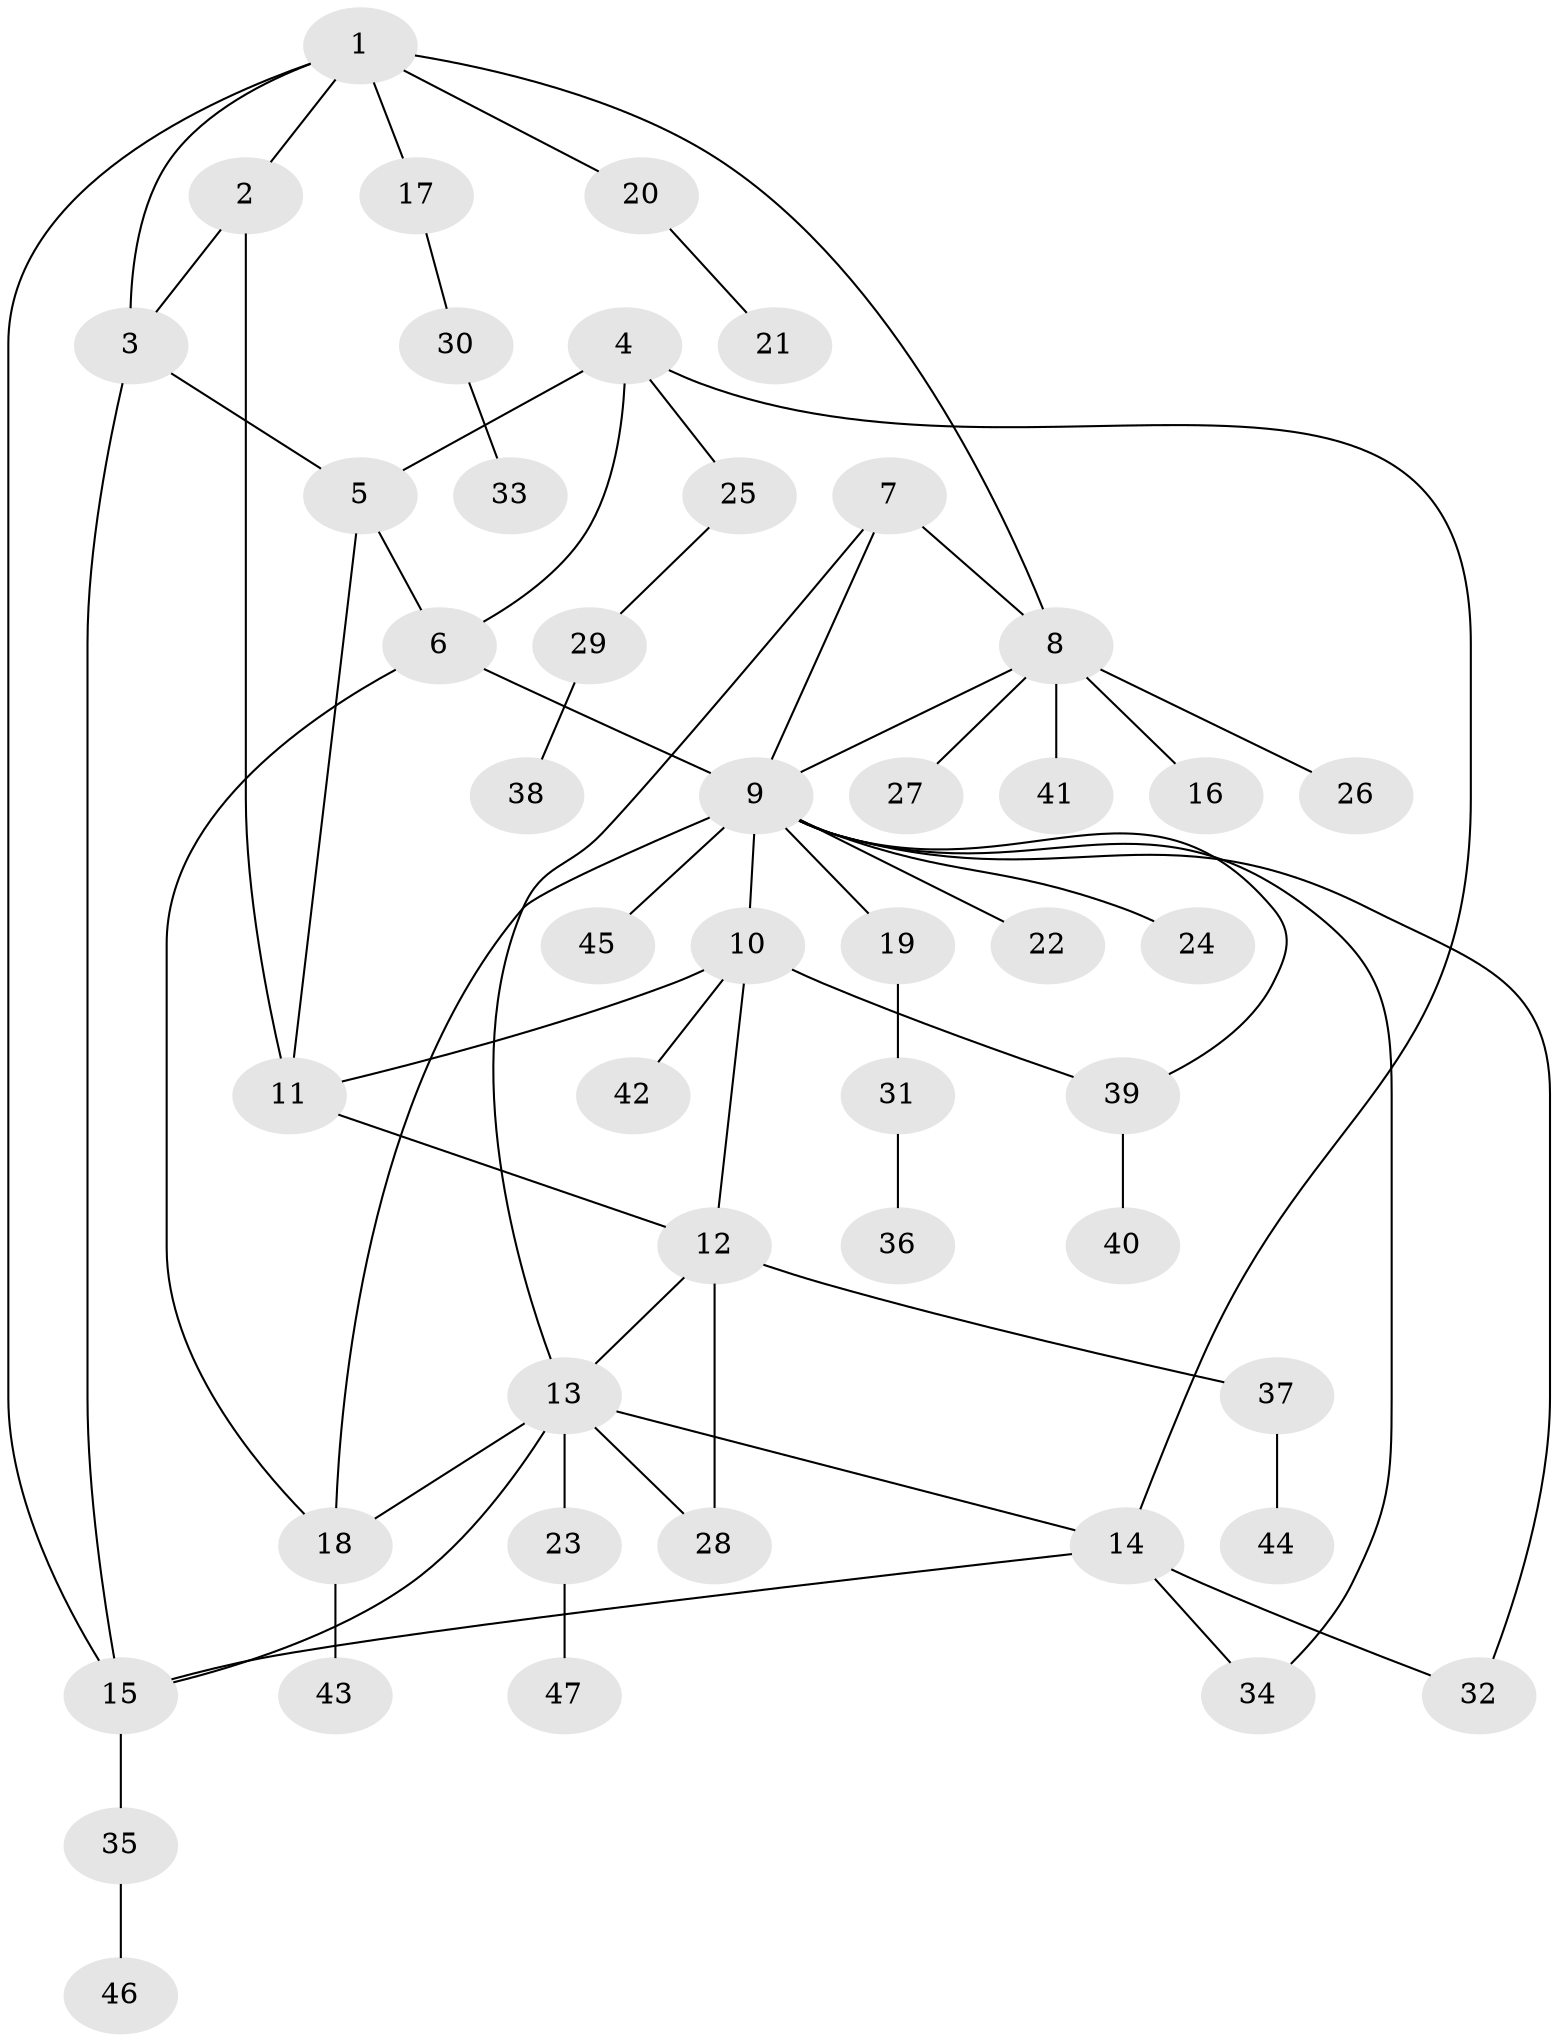 // original degree distribution, {6: 0.029850746268656716, 3: 0.13432835820895522, 4: 0.029850746268656716, 5: 0.1044776119402985, 7: 0.014925373134328358, 13: 0.014925373134328358, 8: 0.014925373134328358, 1: 0.44776119402985076, 2: 0.208955223880597}
// Generated by graph-tools (version 1.1) at 2025/52/03/04/25 22:52:08]
// undirected, 47 vertices, 64 edges
graph export_dot {
  node [color=gray90,style=filled];
  1;
  2;
  3;
  4;
  5;
  6;
  7;
  8;
  9;
  10;
  11;
  12;
  13;
  14;
  15;
  16;
  17;
  18;
  19;
  20;
  21;
  22;
  23;
  24;
  25;
  26;
  27;
  28;
  29;
  30;
  31;
  32;
  33;
  34;
  35;
  36;
  37;
  38;
  39;
  40;
  41;
  42;
  43;
  44;
  45;
  46;
  47;
  1 -- 2 [weight=1.0];
  1 -- 3 [weight=1.0];
  1 -- 8 [weight=1.0];
  1 -- 15 [weight=1.0];
  1 -- 17 [weight=1.0];
  1 -- 20 [weight=1.0];
  2 -- 3 [weight=1.0];
  2 -- 11 [weight=1.0];
  3 -- 5 [weight=1.0];
  3 -- 15 [weight=1.0];
  4 -- 5 [weight=1.0];
  4 -- 6 [weight=1.0];
  4 -- 14 [weight=1.0];
  4 -- 25 [weight=1.0];
  5 -- 6 [weight=1.0];
  5 -- 11 [weight=1.0];
  6 -- 9 [weight=1.0];
  6 -- 18 [weight=1.0];
  7 -- 8 [weight=1.0];
  7 -- 9 [weight=1.0];
  7 -- 13 [weight=1.0];
  8 -- 9 [weight=1.0];
  8 -- 16 [weight=1.0];
  8 -- 26 [weight=1.0];
  8 -- 27 [weight=1.0];
  8 -- 41 [weight=1.0];
  9 -- 10 [weight=1.0];
  9 -- 18 [weight=1.0];
  9 -- 19 [weight=1.0];
  9 -- 22 [weight=1.0];
  9 -- 24 [weight=1.0];
  9 -- 32 [weight=1.0];
  9 -- 34 [weight=1.0];
  9 -- 39 [weight=1.0];
  9 -- 45 [weight=1.0];
  10 -- 11 [weight=1.0];
  10 -- 12 [weight=1.0];
  10 -- 39 [weight=1.0];
  10 -- 42 [weight=1.0];
  11 -- 12 [weight=1.0];
  12 -- 13 [weight=1.0];
  12 -- 28 [weight=1.0];
  12 -- 37 [weight=1.0];
  13 -- 14 [weight=1.0];
  13 -- 15 [weight=1.0];
  13 -- 18 [weight=1.0];
  13 -- 23 [weight=1.0];
  13 -- 28 [weight=1.0];
  14 -- 15 [weight=1.0];
  14 -- 32 [weight=1.0];
  14 -- 34 [weight=1.0];
  15 -- 35 [weight=1.0];
  17 -- 30 [weight=1.0];
  18 -- 43 [weight=1.0];
  19 -- 31 [weight=1.0];
  20 -- 21 [weight=1.0];
  23 -- 47 [weight=1.0];
  25 -- 29 [weight=1.0];
  29 -- 38 [weight=1.0];
  30 -- 33 [weight=1.0];
  31 -- 36 [weight=1.0];
  35 -- 46 [weight=1.0];
  37 -- 44 [weight=1.0];
  39 -- 40 [weight=1.0];
}

